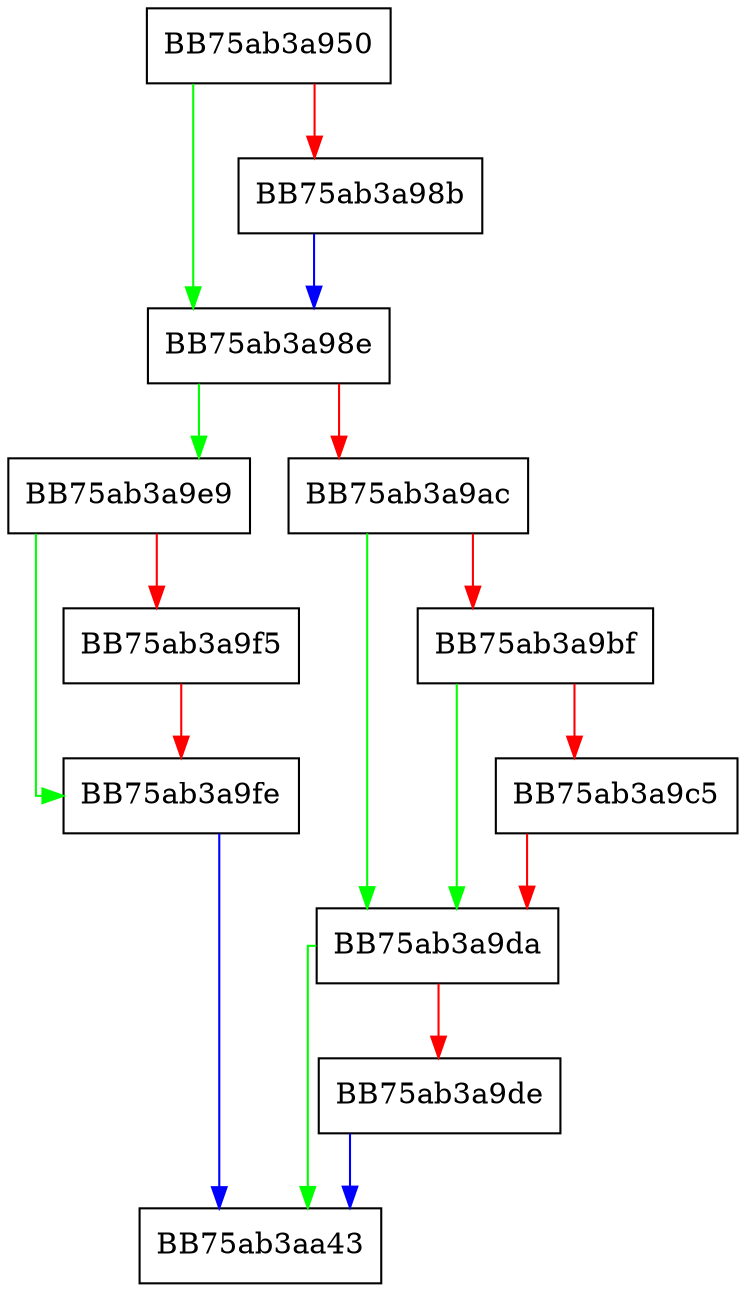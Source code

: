 digraph GetXML {
  node [shape="box"];
  graph [splines=ortho];
  BB75ab3a950 -> BB75ab3a98e [color="green"];
  BB75ab3a950 -> BB75ab3a98b [color="red"];
  BB75ab3a98b -> BB75ab3a98e [color="blue"];
  BB75ab3a98e -> BB75ab3a9e9 [color="green"];
  BB75ab3a98e -> BB75ab3a9ac [color="red"];
  BB75ab3a9ac -> BB75ab3a9da [color="green"];
  BB75ab3a9ac -> BB75ab3a9bf [color="red"];
  BB75ab3a9bf -> BB75ab3a9da [color="green"];
  BB75ab3a9bf -> BB75ab3a9c5 [color="red"];
  BB75ab3a9c5 -> BB75ab3a9da [color="red"];
  BB75ab3a9da -> BB75ab3aa43 [color="green"];
  BB75ab3a9da -> BB75ab3a9de [color="red"];
  BB75ab3a9de -> BB75ab3aa43 [color="blue"];
  BB75ab3a9e9 -> BB75ab3a9fe [color="green"];
  BB75ab3a9e9 -> BB75ab3a9f5 [color="red"];
  BB75ab3a9f5 -> BB75ab3a9fe [color="red"];
  BB75ab3a9fe -> BB75ab3aa43 [color="blue"];
}